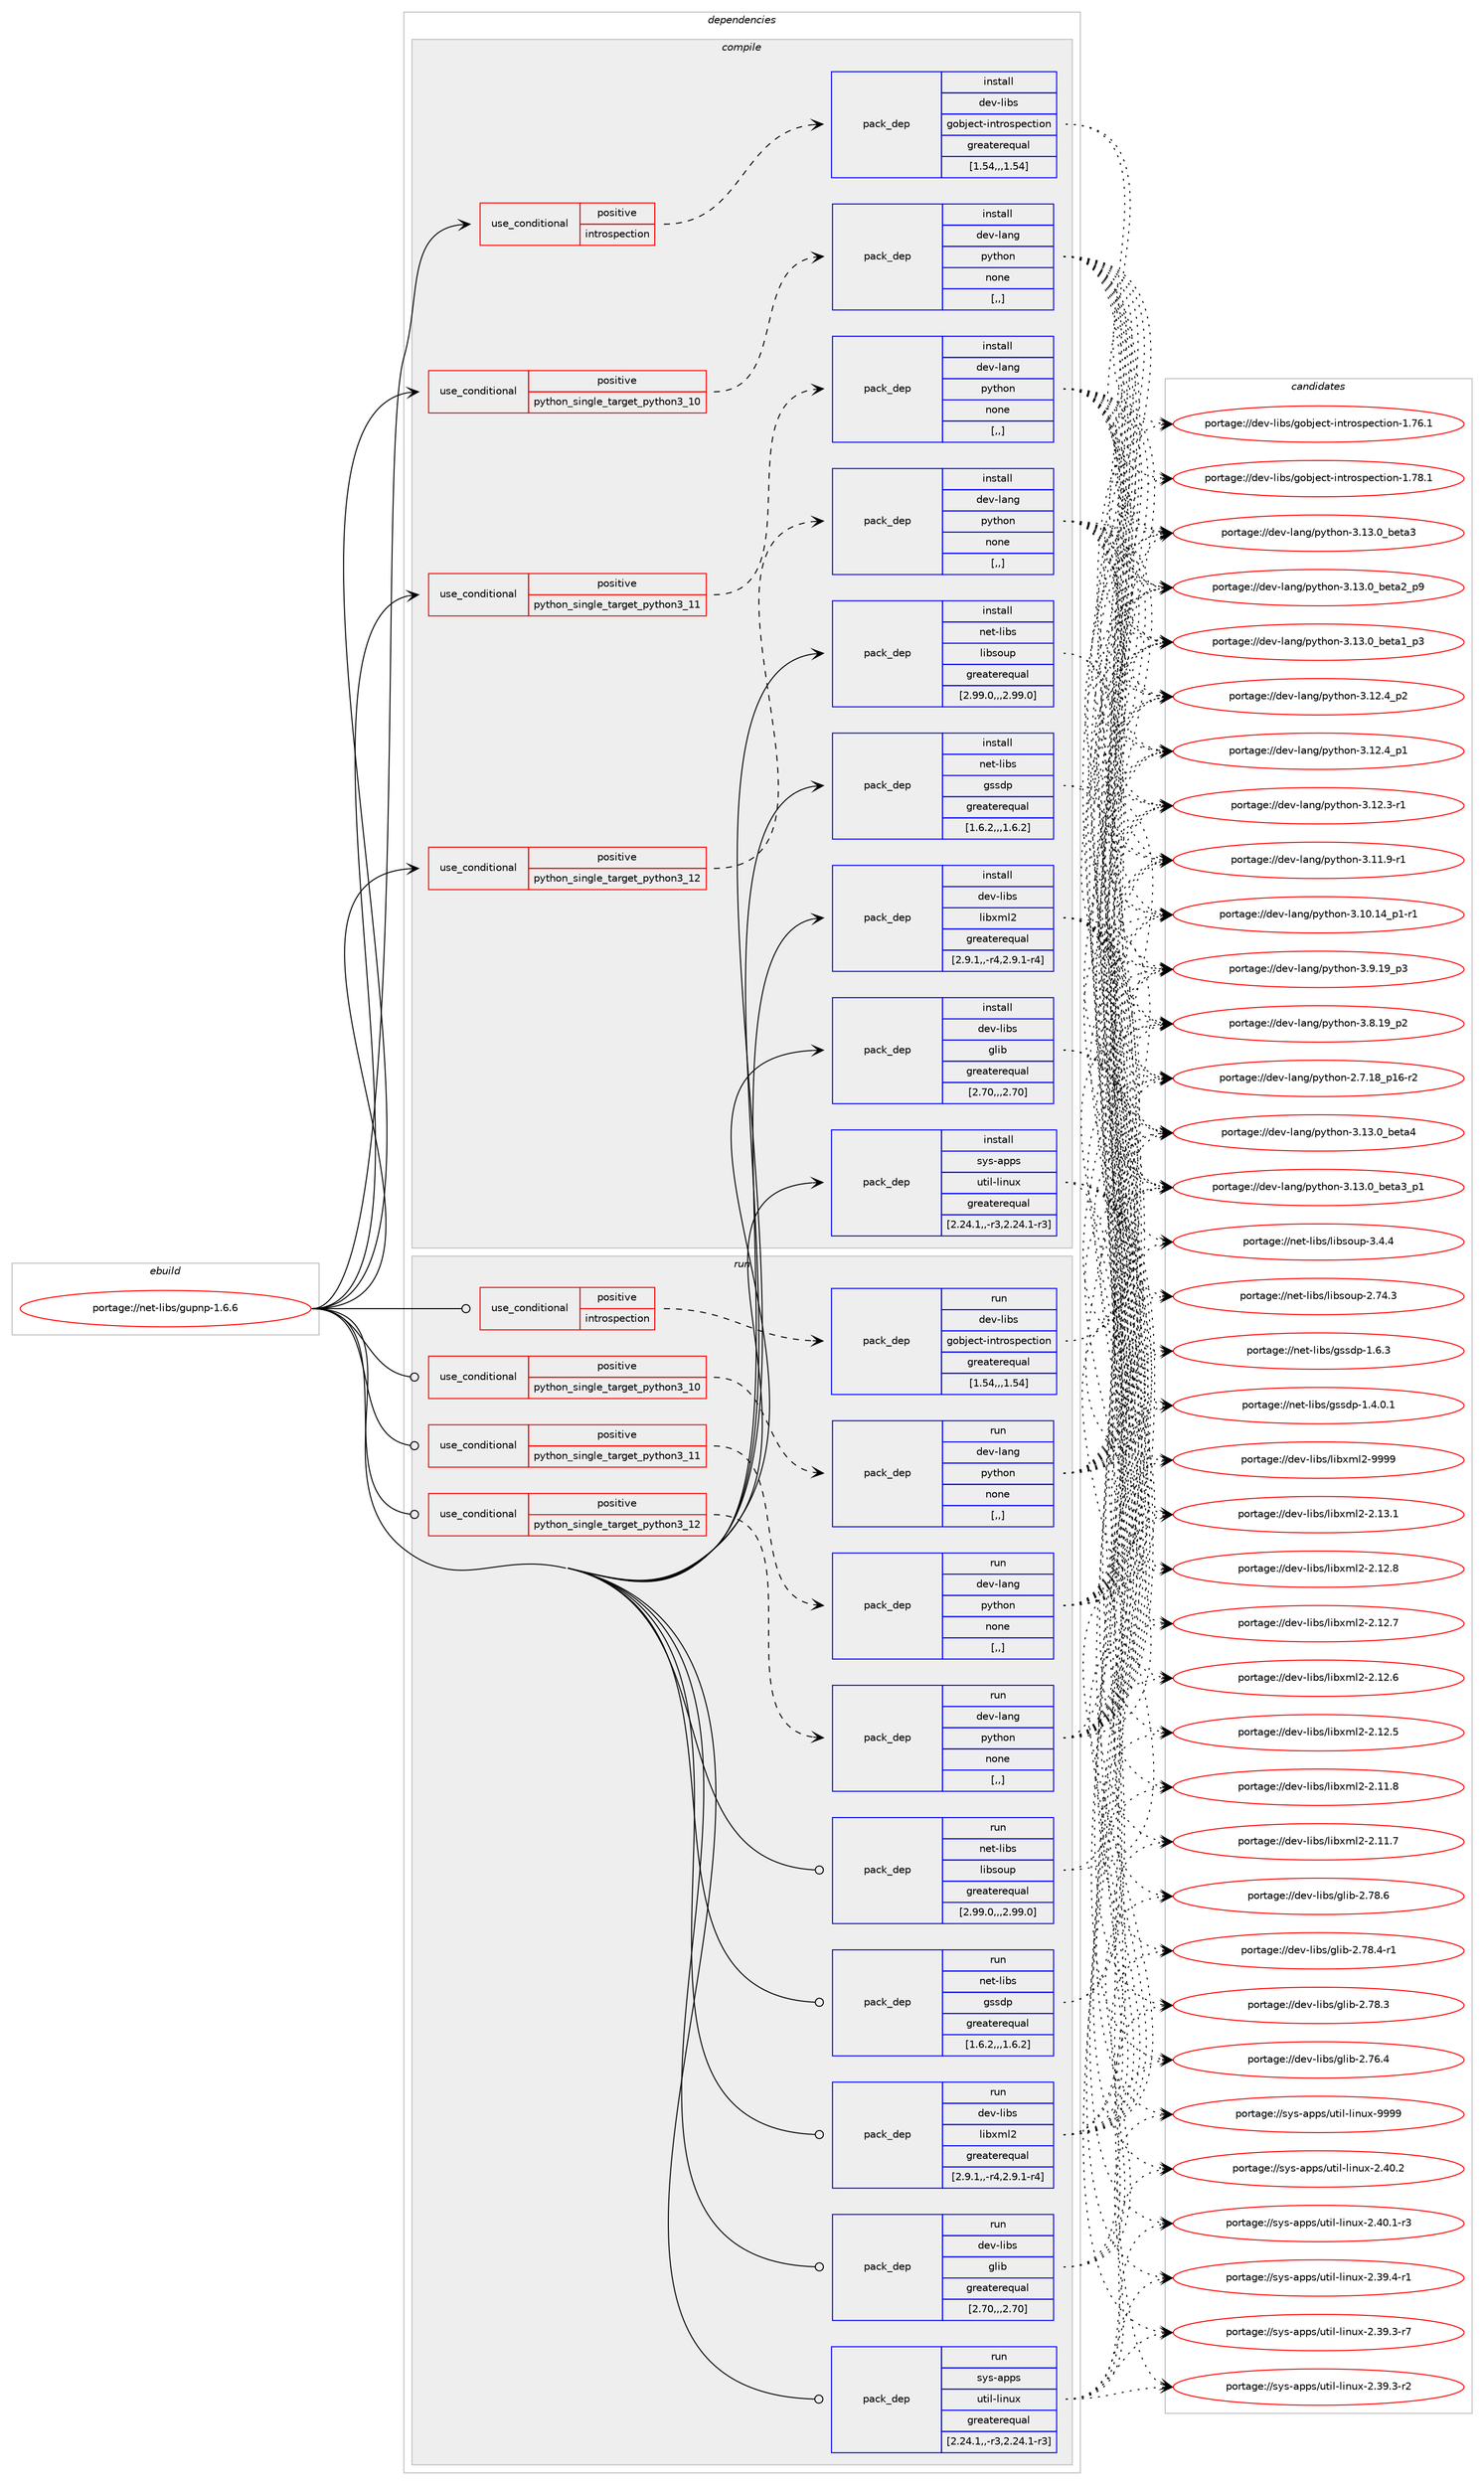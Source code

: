 digraph prolog {

# *************
# Graph options
# *************

newrank=true;
concentrate=true;
compound=true;
graph [rankdir=LR,fontname=Helvetica,fontsize=10,ranksep=1.5];#, ranksep=2.5, nodesep=0.2];
edge  [arrowhead=vee];
node  [fontname=Helvetica,fontsize=10];

# **********
# The ebuild
# **********

subgraph cluster_leftcol {
color=gray;
label=<<i>ebuild</i>>;
id [label="portage://net-libs/gupnp-1.6.6", color=red, width=4, href="../net-libs/gupnp-1.6.6.svg"];
}

# ****************
# The dependencies
# ****************

subgraph cluster_midcol {
color=gray;
label=<<i>dependencies</i>>;
subgraph cluster_compile {
fillcolor="#eeeeee";
style=filled;
label=<<i>compile</i>>;
subgraph cond93434 {
dependency358600 [label=<<TABLE BORDER="0" CELLBORDER="1" CELLSPACING="0" CELLPADDING="4"><TR><TD ROWSPAN="3" CELLPADDING="10">use_conditional</TD></TR><TR><TD>positive</TD></TR><TR><TD>introspection</TD></TR></TABLE>>, shape=none, color=red];
subgraph pack262522 {
dependency358601 [label=<<TABLE BORDER="0" CELLBORDER="1" CELLSPACING="0" CELLPADDING="4" WIDTH="220"><TR><TD ROWSPAN="6" CELLPADDING="30">pack_dep</TD></TR><TR><TD WIDTH="110">install</TD></TR><TR><TD>dev-libs</TD></TR><TR><TD>gobject-introspection</TD></TR><TR><TD>greaterequal</TD></TR><TR><TD>[1.54,,,1.54]</TD></TR></TABLE>>, shape=none, color=blue];
}
dependency358600:e -> dependency358601:w [weight=20,style="dashed",arrowhead="vee"];
}
id:e -> dependency358600:w [weight=20,style="solid",arrowhead="vee"];
subgraph cond93435 {
dependency358602 [label=<<TABLE BORDER="0" CELLBORDER="1" CELLSPACING="0" CELLPADDING="4"><TR><TD ROWSPAN="3" CELLPADDING="10">use_conditional</TD></TR><TR><TD>positive</TD></TR><TR><TD>python_single_target_python3_10</TD></TR></TABLE>>, shape=none, color=red];
subgraph pack262523 {
dependency358603 [label=<<TABLE BORDER="0" CELLBORDER="1" CELLSPACING="0" CELLPADDING="4" WIDTH="220"><TR><TD ROWSPAN="6" CELLPADDING="30">pack_dep</TD></TR><TR><TD WIDTH="110">install</TD></TR><TR><TD>dev-lang</TD></TR><TR><TD>python</TD></TR><TR><TD>none</TD></TR><TR><TD>[,,]</TD></TR></TABLE>>, shape=none, color=blue];
}
dependency358602:e -> dependency358603:w [weight=20,style="dashed",arrowhead="vee"];
}
id:e -> dependency358602:w [weight=20,style="solid",arrowhead="vee"];
subgraph cond93436 {
dependency358604 [label=<<TABLE BORDER="0" CELLBORDER="1" CELLSPACING="0" CELLPADDING="4"><TR><TD ROWSPAN="3" CELLPADDING="10">use_conditional</TD></TR><TR><TD>positive</TD></TR><TR><TD>python_single_target_python3_11</TD></TR></TABLE>>, shape=none, color=red];
subgraph pack262524 {
dependency358605 [label=<<TABLE BORDER="0" CELLBORDER="1" CELLSPACING="0" CELLPADDING="4" WIDTH="220"><TR><TD ROWSPAN="6" CELLPADDING="30">pack_dep</TD></TR><TR><TD WIDTH="110">install</TD></TR><TR><TD>dev-lang</TD></TR><TR><TD>python</TD></TR><TR><TD>none</TD></TR><TR><TD>[,,]</TD></TR></TABLE>>, shape=none, color=blue];
}
dependency358604:e -> dependency358605:w [weight=20,style="dashed",arrowhead="vee"];
}
id:e -> dependency358604:w [weight=20,style="solid",arrowhead="vee"];
subgraph cond93437 {
dependency358606 [label=<<TABLE BORDER="0" CELLBORDER="1" CELLSPACING="0" CELLPADDING="4"><TR><TD ROWSPAN="3" CELLPADDING="10">use_conditional</TD></TR><TR><TD>positive</TD></TR><TR><TD>python_single_target_python3_12</TD></TR></TABLE>>, shape=none, color=red];
subgraph pack262525 {
dependency358607 [label=<<TABLE BORDER="0" CELLBORDER="1" CELLSPACING="0" CELLPADDING="4" WIDTH="220"><TR><TD ROWSPAN="6" CELLPADDING="30">pack_dep</TD></TR><TR><TD WIDTH="110">install</TD></TR><TR><TD>dev-lang</TD></TR><TR><TD>python</TD></TR><TR><TD>none</TD></TR><TR><TD>[,,]</TD></TR></TABLE>>, shape=none, color=blue];
}
dependency358606:e -> dependency358607:w [weight=20,style="dashed",arrowhead="vee"];
}
id:e -> dependency358606:w [weight=20,style="solid",arrowhead="vee"];
subgraph pack262526 {
dependency358608 [label=<<TABLE BORDER="0" CELLBORDER="1" CELLSPACING="0" CELLPADDING="4" WIDTH="220"><TR><TD ROWSPAN="6" CELLPADDING="30">pack_dep</TD></TR><TR><TD WIDTH="110">install</TD></TR><TR><TD>dev-libs</TD></TR><TR><TD>glib</TD></TR><TR><TD>greaterequal</TD></TR><TR><TD>[2.70,,,2.70]</TD></TR></TABLE>>, shape=none, color=blue];
}
id:e -> dependency358608:w [weight=20,style="solid",arrowhead="vee"];
subgraph pack262527 {
dependency358609 [label=<<TABLE BORDER="0" CELLBORDER="1" CELLSPACING="0" CELLPADDING="4" WIDTH="220"><TR><TD ROWSPAN="6" CELLPADDING="30">pack_dep</TD></TR><TR><TD WIDTH="110">install</TD></TR><TR><TD>dev-libs</TD></TR><TR><TD>libxml2</TD></TR><TR><TD>greaterequal</TD></TR><TR><TD>[2.9.1,,-r4,2.9.1-r4]</TD></TR></TABLE>>, shape=none, color=blue];
}
id:e -> dependency358609:w [weight=20,style="solid",arrowhead="vee"];
subgraph pack262528 {
dependency358610 [label=<<TABLE BORDER="0" CELLBORDER="1" CELLSPACING="0" CELLPADDING="4" WIDTH="220"><TR><TD ROWSPAN="6" CELLPADDING="30">pack_dep</TD></TR><TR><TD WIDTH="110">install</TD></TR><TR><TD>net-libs</TD></TR><TR><TD>gssdp</TD></TR><TR><TD>greaterequal</TD></TR><TR><TD>[1.6.2,,,1.6.2]</TD></TR></TABLE>>, shape=none, color=blue];
}
id:e -> dependency358610:w [weight=20,style="solid",arrowhead="vee"];
subgraph pack262529 {
dependency358611 [label=<<TABLE BORDER="0" CELLBORDER="1" CELLSPACING="0" CELLPADDING="4" WIDTH="220"><TR><TD ROWSPAN="6" CELLPADDING="30">pack_dep</TD></TR><TR><TD WIDTH="110">install</TD></TR><TR><TD>net-libs</TD></TR><TR><TD>libsoup</TD></TR><TR><TD>greaterequal</TD></TR><TR><TD>[2.99.0,,,2.99.0]</TD></TR></TABLE>>, shape=none, color=blue];
}
id:e -> dependency358611:w [weight=20,style="solid",arrowhead="vee"];
subgraph pack262530 {
dependency358612 [label=<<TABLE BORDER="0" CELLBORDER="1" CELLSPACING="0" CELLPADDING="4" WIDTH="220"><TR><TD ROWSPAN="6" CELLPADDING="30">pack_dep</TD></TR><TR><TD WIDTH="110">install</TD></TR><TR><TD>sys-apps</TD></TR><TR><TD>util-linux</TD></TR><TR><TD>greaterequal</TD></TR><TR><TD>[2.24.1,,-r3,2.24.1-r3]</TD></TR></TABLE>>, shape=none, color=blue];
}
id:e -> dependency358612:w [weight=20,style="solid",arrowhead="vee"];
}
subgraph cluster_compileandrun {
fillcolor="#eeeeee";
style=filled;
label=<<i>compile and run</i>>;
}
subgraph cluster_run {
fillcolor="#eeeeee";
style=filled;
label=<<i>run</i>>;
subgraph cond93438 {
dependency358613 [label=<<TABLE BORDER="0" CELLBORDER="1" CELLSPACING="0" CELLPADDING="4"><TR><TD ROWSPAN="3" CELLPADDING="10">use_conditional</TD></TR><TR><TD>positive</TD></TR><TR><TD>introspection</TD></TR></TABLE>>, shape=none, color=red];
subgraph pack262531 {
dependency358614 [label=<<TABLE BORDER="0" CELLBORDER="1" CELLSPACING="0" CELLPADDING="4" WIDTH="220"><TR><TD ROWSPAN="6" CELLPADDING="30">pack_dep</TD></TR><TR><TD WIDTH="110">run</TD></TR><TR><TD>dev-libs</TD></TR><TR><TD>gobject-introspection</TD></TR><TR><TD>greaterequal</TD></TR><TR><TD>[1.54,,,1.54]</TD></TR></TABLE>>, shape=none, color=blue];
}
dependency358613:e -> dependency358614:w [weight=20,style="dashed",arrowhead="vee"];
}
id:e -> dependency358613:w [weight=20,style="solid",arrowhead="odot"];
subgraph cond93439 {
dependency358615 [label=<<TABLE BORDER="0" CELLBORDER="1" CELLSPACING="0" CELLPADDING="4"><TR><TD ROWSPAN="3" CELLPADDING="10">use_conditional</TD></TR><TR><TD>positive</TD></TR><TR><TD>python_single_target_python3_10</TD></TR></TABLE>>, shape=none, color=red];
subgraph pack262532 {
dependency358616 [label=<<TABLE BORDER="0" CELLBORDER="1" CELLSPACING="0" CELLPADDING="4" WIDTH="220"><TR><TD ROWSPAN="6" CELLPADDING="30">pack_dep</TD></TR><TR><TD WIDTH="110">run</TD></TR><TR><TD>dev-lang</TD></TR><TR><TD>python</TD></TR><TR><TD>none</TD></TR><TR><TD>[,,]</TD></TR></TABLE>>, shape=none, color=blue];
}
dependency358615:e -> dependency358616:w [weight=20,style="dashed",arrowhead="vee"];
}
id:e -> dependency358615:w [weight=20,style="solid",arrowhead="odot"];
subgraph cond93440 {
dependency358617 [label=<<TABLE BORDER="0" CELLBORDER="1" CELLSPACING="0" CELLPADDING="4"><TR><TD ROWSPAN="3" CELLPADDING="10">use_conditional</TD></TR><TR><TD>positive</TD></TR><TR><TD>python_single_target_python3_11</TD></TR></TABLE>>, shape=none, color=red];
subgraph pack262533 {
dependency358618 [label=<<TABLE BORDER="0" CELLBORDER="1" CELLSPACING="0" CELLPADDING="4" WIDTH="220"><TR><TD ROWSPAN="6" CELLPADDING="30">pack_dep</TD></TR><TR><TD WIDTH="110">run</TD></TR><TR><TD>dev-lang</TD></TR><TR><TD>python</TD></TR><TR><TD>none</TD></TR><TR><TD>[,,]</TD></TR></TABLE>>, shape=none, color=blue];
}
dependency358617:e -> dependency358618:w [weight=20,style="dashed",arrowhead="vee"];
}
id:e -> dependency358617:w [weight=20,style="solid",arrowhead="odot"];
subgraph cond93441 {
dependency358619 [label=<<TABLE BORDER="0" CELLBORDER="1" CELLSPACING="0" CELLPADDING="4"><TR><TD ROWSPAN="3" CELLPADDING="10">use_conditional</TD></TR><TR><TD>positive</TD></TR><TR><TD>python_single_target_python3_12</TD></TR></TABLE>>, shape=none, color=red];
subgraph pack262534 {
dependency358620 [label=<<TABLE BORDER="0" CELLBORDER="1" CELLSPACING="0" CELLPADDING="4" WIDTH="220"><TR><TD ROWSPAN="6" CELLPADDING="30">pack_dep</TD></TR><TR><TD WIDTH="110">run</TD></TR><TR><TD>dev-lang</TD></TR><TR><TD>python</TD></TR><TR><TD>none</TD></TR><TR><TD>[,,]</TD></TR></TABLE>>, shape=none, color=blue];
}
dependency358619:e -> dependency358620:w [weight=20,style="dashed",arrowhead="vee"];
}
id:e -> dependency358619:w [weight=20,style="solid",arrowhead="odot"];
subgraph pack262535 {
dependency358621 [label=<<TABLE BORDER="0" CELLBORDER="1" CELLSPACING="0" CELLPADDING="4" WIDTH="220"><TR><TD ROWSPAN="6" CELLPADDING="30">pack_dep</TD></TR><TR><TD WIDTH="110">run</TD></TR><TR><TD>dev-libs</TD></TR><TR><TD>glib</TD></TR><TR><TD>greaterequal</TD></TR><TR><TD>[2.70,,,2.70]</TD></TR></TABLE>>, shape=none, color=blue];
}
id:e -> dependency358621:w [weight=20,style="solid",arrowhead="odot"];
subgraph pack262536 {
dependency358622 [label=<<TABLE BORDER="0" CELLBORDER="1" CELLSPACING="0" CELLPADDING="4" WIDTH="220"><TR><TD ROWSPAN="6" CELLPADDING="30">pack_dep</TD></TR><TR><TD WIDTH="110">run</TD></TR><TR><TD>dev-libs</TD></TR><TR><TD>libxml2</TD></TR><TR><TD>greaterequal</TD></TR><TR><TD>[2.9.1,,-r4,2.9.1-r4]</TD></TR></TABLE>>, shape=none, color=blue];
}
id:e -> dependency358622:w [weight=20,style="solid",arrowhead="odot"];
subgraph pack262537 {
dependency358623 [label=<<TABLE BORDER="0" CELLBORDER="1" CELLSPACING="0" CELLPADDING="4" WIDTH="220"><TR><TD ROWSPAN="6" CELLPADDING="30">pack_dep</TD></TR><TR><TD WIDTH="110">run</TD></TR><TR><TD>net-libs</TD></TR><TR><TD>gssdp</TD></TR><TR><TD>greaterequal</TD></TR><TR><TD>[1.6.2,,,1.6.2]</TD></TR></TABLE>>, shape=none, color=blue];
}
id:e -> dependency358623:w [weight=20,style="solid",arrowhead="odot"];
subgraph pack262538 {
dependency358624 [label=<<TABLE BORDER="0" CELLBORDER="1" CELLSPACING="0" CELLPADDING="4" WIDTH="220"><TR><TD ROWSPAN="6" CELLPADDING="30">pack_dep</TD></TR><TR><TD WIDTH="110">run</TD></TR><TR><TD>net-libs</TD></TR><TR><TD>libsoup</TD></TR><TR><TD>greaterequal</TD></TR><TR><TD>[2.99.0,,,2.99.0]</TD></TR></TABLE>>, shape=none, color=blue];
}
id:e -> dependency358624:w [weight=20,style="solid",arrowhead="odot"];
subgraph pack262539 {
dependency358625 [label=<<TABLE BORDER="0" CELLBORDER="1" CELLSPACING="0" CELLPADDING="4" WIDTH="220"><TR><TD ROWSPAN="6" CELLPADDING="30">pack_dep</TD></TR><TR><TD WIDTH="110">run</TD></TR><TR><TD>sys-apps</TD></TR><TR><TD>util-linux</TD></TR><TR><TD>greaterequal</TD></TR><TR><TD>[2.24.1,,-r3,2.24.1-r3]</TD></TR></TABLE>>, shape=none, color=blue];
}
id:e -> dependency358625:w [weight=20,style="solid",arrowhead="odot"];
}
}

# **************
# The candidates
# **************

subgraph cluster_choices {
rank=same;
color=gray;
label=<<i>candidates</i>>;

subgraph choice262522 {
color=black;
nodesep=1;
choice1001011184510810598115471031119810610199116451051101161141111151121019911610511111045494655564649 [label="portage://dev-libs/gobject-introspection-1.78.1", color=red, width=4,href="../dev-libs/gobject-introspection-1.78.1.svg"];
choice1001011184510810598115471031119810610199116451051101161141111151121019911610511111045494655544649 [label="portage://dev-libs/gobject-introspection-1.76.1", color=red, width=4,href="../dev-libs/gobject-introspection-1.76.1.svg"];
dependency358601:e -> choice1001011184510810598115471031119810610199116451051101161141111151121019911610511111045494655564649:w [style=dotted,weight="100"];
dependency358601:e -> choice1001011184510810598115471031119810610199116451051101161141111151121019911610511111045494655544649:w [style=dotted,weight="100"];
}
subgraph choice262523 {
color=black;
nodesep=1;
choice1001011184510897110103471121211161041111104551464951464895981011169752 [label="portage://dev-lang/python-3.13.0_beta4", color=red, width=4,href="../dev-lang/python-3.13.0_beta4.svg"];
choice10010111845108971101034711212111610411111045514649514648959810111697519511249 [label="portage://dev-lang/python-3.13.0_beta3_p1", color=red, width=4,href="../dev-lang/python-3.13.0_beta3_p1.svg"];
choice1001011184510897110103471121211161041111104551464951464895981011169751 [label="portage://dev-lang/python-3.13.0_beta3", color=red, width=4,href="../dev-lang/python-3.13.0_beta3.svg"];
choice10010111845108971101034711212111610411111045514649514648959810111697509511257 [label="portage://dev-lang/python-3.13.0_beta2_p9", color=red, width=4,href="../dev-lang/python-3.13.0_beta2_p9.svg"];
choice10010111845108971101034711212111610411111045514649514648959810111697499511251 [label="portage://dev-lang/python-3.13.0_beta1_p3", color=red, width=4,href="../dev-lang/python-3.13.0_beta1_p3.svg"];
choice100101118451089711010347112121116104111110455146495046529511250 [label="portage://dev-lang/python-3.12.4_p2", color=red, width=4,href="../dev-lang/python-3.12.4_p2.svg"];
choice100101118451089711010347112121116104111110455146495046529511249 [label="portage://dev-lang/python-3.12.4_p1", color=red, width=4,href="../dev-lang/python-3.12.4_p1.svg"];
choice100101118451089711010347112121116104111110455146495046514511449 [label="portage://dev-lang/python-3.12.3-r1", color=red, width=4,href="../dev-lang/python-3.12.3-r1.svg"];
choice100101118451089711010347112121116104111110455146494946574511449 [label="portage://dev-lang/python-3.11.9-r1", color=red, width=4,href="../dev-lang/python-3.11.9-r1.svg"];
choice100101118451089711010347112121116104111110455146494846495295112494511449 [label="portage://dev-lang/python-3.10.14_p1-r1", color=red, width=4,href="../dev-lang/python-3.10.14_p1-r1.svg"];
choice100101118451089711010347112121116104111110455146574649579511251 [label="portage://dev-lang/python-3.9.19_p3", color=red, width=4,href="../dev-lang/python-3.9.19_p3.svg"];
choice100101118451089711010347112121116104111110455146564649579511250 [label="portage://dev-lang/python-3.8.19_p2", color=red, width=4,href="../dev-lang/python-3.8.19_p2.svg"];
choice100101118451089711010347112121116104111110455046554649569511249544511450 [label="portage://dev-lang/python-2.7.18_p16-r2", color=red, width=4,href="../dev-lang/python-2.7.18_p16-r2.svg"];
dependency358603:e -> choice1001011184510897110103471121211161041111104551464951464895981011169752:w [style=dotted,weight="100"];
dependency358603:e -> choice10010111845108971101034711212111610411111045514649514648959810111697519511249:w [style=dotted,weight="100"];
dependency358603:e -> choice1001011184510897110103471121211161041111104551464951464895981011169751:w [style=dotted,weight="100"];
dependency358603:e -> choice10010111845108971101034711212111610411111045514649514648959810111697509511257:w [style=dotted,weight="100"];
dependency358603:e -> choice10010111845108971101034711212111610411111045514649514648959810111697499511251:w [style=dotted,weight="100"];
dependency358603:e -> choice100101118451089711010347112121116104111110455146495046529511250:w [style=dotted,weight="100"];
dependency358603:e -> choice100101118451089711010347112121116104111110455146495046529511249:w [style=dotted,weight="100"];
dependency358603:e -> choice100101118451089711010347112121116104111110455146495046514511449:w [style=dotted,weight="100"];
dependency358603:e -> choice100101118451089711010347112121116104111110455146494946574511449:w [style=dotted,weight="100"];
dependency358603:e -> choice100101118451089711010347112121116104111110455146494846495295112494511449:w [style=dotted,weight="100"];
dependency358603:e -> choice100101118451089711010347112121116104111110455146574649579511251:w [style=dotted,weight="100"];
dependency358603:e -> choice100101118451089711010347112121116104111110455146564649579511250:w [style=dotted,weight="100"];
dependency358603:e -> choice100101118451089711010347112121116104111110455046554649569511249544511450:w [style=dotted,weight="100"];
}
subgraph choice262524 {
color=black;
nodesep=1;
choice1001011184510897110103471121211161041111104551464951464895981011169752 [label="portage://dev-lang/python-3.13.0_beta4", color=red, width=4,href="../dev-lang/python-3.13.0_beta4.svg"];
choice10010111845108971101034711212111610411111045514649514648959810111697519511249 [label="portage://dev-lang/python-3.13.0_beta3_p1", color=red, width=4,href="../dev-lang/python-3.13.0_beta3_p1.svg"];
choice1001011184510897110103471121211161041111104551464951464895981011169751 [label="portage://dev-lang/python-3.13.0_beta3", color=red, width=4,href="../dev-lang/python-3.13.0_beta3.svg"];
choice10010111845108971101034711212111610411111045514649514648959810111697509511257 [label="portage://dev-lang/python-3.13.0_beta2_p9", color=red, width=4,href="../dev-lang/python-3.13.0_beta2_p9.svg"];
choice10010111845108971101034711212111610411111045514649514648959810111697499511251 [label="portage://dev-lang/python-3.13.0_beta1_p3", color=red, width=4,href="../dev-lang/python-3.13.0_beta1_p3.svg"];
choice100101118451089711010347112121116104111110455146495046529511250 [label="portage://dev-lang/python-3.12.4_p2", color=red, width=4,href="../dev-lang/python-3.12.4_p2.svg"];
choice100101118451089711010347112121116104111110455146495046529511249 [label="portage://dev-lang/python-3.12.4_p1", color=red, width=4,href="../dev-lang/python-3.12.4_p1.svg"];
choice100101118451089711010347112121116104111110455146495046514511449 [label="portage://dev-lang/python-3.12.3-r1", color=red, width=4,href="../dev-lang/python-3.12.3-r1.svg"];
choice100101118451089711010347112121116104111110455146494946574511449 [label="portage://dev-lang/python-3.11.9-r1", color=red, width=4,href="../dev-lang/python-3.11.9-r1.svg"];
choice100101118451089711010347112121116104111110455146494846495295112494511449 [label="portage://dev-lang/python-3.10.14_p1-r1", color=red, width=4,href="../dev-lang/python-3.10.14_p1-r1.svg"];
choice100101118451089711010347112121116104111110455146574649579511251 [label="portage://dev-lang/python-3.9.19_p3", color=red, width=4,href="../dev-lang/python-3.9.19_p3.svg"];
choice100101118451089711010347112121116104111110455146564649579511250 [label="portage://dev-lang/python-3.8.19_p2", color=red, width=4,href="../dev-lang/python-3.8.19_p2.svg"];
choice100101118451089711010347112121116104111110455046554649569511249544511450 [label="portage://dev-lang/python-2.7.18_p16-r2", color=red, width=4,href="../dev-lang/python-2.7.18_p16-r2.svg"];
dependency358605:e -> choice1001011184510897110103471121211161041111104551464951464895981011169752:w [style=dotted,weight="100"];
dependency358605:e -> choice10010111845108971101034711212111610411111045514649514648959810111697519511249:w [style=dotted,weight="100"];
dependency358605:e -> choice1001011184510897110103471121211161041111104551464951464895981011169751:w [style=dotted,weight="100"];
dependency358605:e -> choice10010111845108971101034711212111610411111045514649514648959810111697509511257:w [style=dotted,weight="100"];
dependency358605:e -> choice10010111845108971101034711212111610411111045514649514648959810111697499511251:w [style=dotted,weight="100"];
dependency358605:e -> choice100101118451089711010347112121116104111110455146495046529511250:w [style=dotted,weight="100"];
dependency358605:e -> choice100101118451089711010347112121116104111110455146495046529511249:w [style=dotted,weight="100"];
dependency358605:e -> choice100101118451089711010347112121116104111110455146495046514511449:w [style=dotted,weight="100"];
dependency358605:e -> choice100101118451089711010347112121116104111110455146494946574511449:w [style=dotted,weight="100"];
dependency358605:e -> choice100101118451089711010347112121116104111110455146494846495295112494511449:w [style=dotted,weight="100"];
dependency358605:e -> choice100101118451089711010347112121116104111110455146574649579511251:w [style=dotted,weight="100"];
dependency358605:e -> choice100101118451089711010347112121116104111110455146564649579511250:w [style=dotted,weight="100"];
dependency358605:e -> choice100101118451089711010347112121116104111110455046554649569511249544511450:w [style=dotted,weight="100"];
}
subgraph choice262525 {
color=black;
nodesep=1;
choice1001011184510897110103471121211161041111104551464951464895981011169752 [label="portage://dev-lang/python-3.13.0_beta4", color=red, width=4,href="../dev-lang/python-3.13.0_beta4.svg"];
choice10010111845108971101034711212111610411111045514649514648959810111697519511249 [label="portage://dev-lang/python-3.13.0_beta3_p1", color=red, width=4,href="../dev-lang/python-3.13.0_beta3_p1.svg"];
choice1001011184510897110103471121211161041111104551464951464895981011169751 [label="portage://dev-lang/python-3.13.0_beta3", color=red, width=4,href="../dev-lang/python-3.13.0_beta3.svg"];
choice10010111845108971101034711212111610411111045514649514648959810111697509511257 [label="portage://dev-lang/python-3.13.0_beta2_p9", color=red, width=4,href="../dev-lang/python-3.13.0_beta2_p9.svg"];
choice10010111845108971101034711212111610411111045514649514648959810111697499511251 [label="portage://dev-lang/python-3.13.0_beta1_p3", color=red, width=4,href="../dev-lang/python-3.13.0_beta1_p3.svg"];
choice100101118451089711010347112121116104111110455146495046529511250 [label="portage://dev-lang/python-3.12.4_p2", color=red, width=4,href="../dev-lang/python-3.12.4_p2.svg"];
choice100101118451089711010347112121116104111110455146495046529511249 [label="portage://dev-lang/python-3.12.4_p1", color=red, width=4,href="../dev-lang/python-3.12.4_p1.svg"];
choice100101118451089711010347112121116104111110455146495046514511449 [label="portage://dev-lang/python-3.12.3-r1", color=red, width=4,href="../dev-lang/python-3.12.3-r1.svg"];
choice100101118451089711010347112121116104111110455146494946574511449 [label="portage://dev-lang/python-3.11.9-r1", color=red, width=4,href="../dev-lang/python-3.11.9-r1.svg"];
choice100101118451089711010347112121116104111110455146494846495295112494511449 [label="portage://dev-lang/python-3.10.14_p1-r1", color=red, width=4,href="../dev-lang/python-3.10.14_p1-r1.svg"];
choice100101118451089711010347112121116104111110455146574649579511251 [label="portage://dev-lang/python-3.9.19_p3", color=red, width=4,href="../dev-lang/python-3.9.19_p3.svg"];
choice100101118451089711010347112121116104111110455146564649579511250 [label="portage://dev-lang/python-3.8.19_p2", color=red, width=4,href="../dev-lang/python-3.8.19_p2.svg"];
choice100101118451089711010347112121116104111110455046554649569511249544511450 [label="portage://dev-lang/python-2.7.18_p16-r2", color=red, width=4,href="../dev-lang/python-2.7.18_p16-r2.svg"];
dependency358607:e -> choice1001011184510897110103471121211161041111104551464951464895981011169752:w [style=dotted,weight="100"];
dependency358607:e -> choice10010111845108971101034711212111610411111045514649514648959810111697519511249:w [style=dotted,weight="100"];
dependency358607:e -> choice1001011184510897110103471121211161041111104551464951464895981011169751:w [style=dotted,weight="100"];
dependency358607:e -> choice10010111845108971101034711212111610411111045514649514648959810111697509511257:w [style=dotted,weight="100"];
dependency358607:e -> choice10010111845108971101034711212111610411111045514649514648959810111697499511251:w [style=dotted,weight="100"];
dependency358607:e -> choice100101118451089711010347112121116104111110455146495046529511250:w [style=dotted,weight="100"];
dependency358607:e -> choice100101118451089711010347112121116104111110455146495046529511249:w [style=dotted,weight="100"];
dependency358607:e -> choice100101118451089711010347112121116104111110455146495046514511449:w [style=dotted,weight="100"];
dependency358607:e -> choice100101118451089711010347112121116104111110455146494946574511449:w [style=dotted,weight="100"];
dependency358607:e -> choice100101118451089711010347112121116104111110455146494846495295112494511449:w [style=dotted,weight="100"];
dependency358607:e -> choice100101118451089711010347112121116104111110455146574649579511251:w [style=dotted,weight="100"];
dependency358607:e -> choice100101118451089711010347112121116104111110455146564649579511250:w [style=dotted,weight="100"];
dependency358607:e -> choice100101118451089711010347112121116104111110455046554649569511249544511450:w [style=dotted,weight="100"];
}
subgraph choice262526 {
color=black;
nodesep=1;
choice1001011184510810598115471031081059845504655564654 [label="portage://dev-libs/glib-2.78.6", color=red, width=4,href="../dev-libs/glib-2.78.6.svg"];
choice10010111845108105981154710310810598455046555646524511449 [label="portage://dev-libs/glib-2.78.4-r1", color=red, width=4,href="../dev-libs/glib-2.78.4-r1.svg"];
choice1001011184510810598115471031081059845504655564651 [label="portage://dev-libs/glib-2.78.3", color=red, width=4,href="../dev-libs/glib-2.78.3.svg"];
choice1001011184510810598115471031081059845504655544652 [label="portage://dev-libs/glib-2.76.4", color=red, width=4,href="../dev-libs/glib-2.76.4.svg"];
dependency358608:e -> choice1001011184510810598115471031081059845504655564654:w [style=dotted,weight="100"];
dependency358608:e -> choice10010111845108105981154710310810598455046555646524511449:w [style=dotted,weight="100"];
dependency358608:e -> choice1001011184510810598115471031081059845504655564651:w [style=dotted,weight="100"];
dependency358608:e -> choice1001011184510810598115471031081059845504655544652:w [style=dotted,weight="100"];
}
subgraph choice262527 {
color=black;
nodesep=1;
choice10010111845108105981154710810598120109108504557575757 [label="portage://dev-libs/libxml2-9999", color=red, width=4,href="../dev-libs/libxml2-9999.svg"];
choice100101118451081059811547108105981201091085045504649514649 [label="portage://dev-libs/libxml2-2.13.1", color=red, width=4,href="../dev-libs/libxml2-2.13.1.svg"];
choice100101118451081059811547108105981201091085045504649504656 [label="portage://dev-libs/libxml2-2.12.8", color=red, width=4,href="../dev-libs/libxml2-2.12.8.svg"];
choice100101118451081059811547108105981201091085045504649504655 [label="portage://dev-libs/libxml2-2.12.7", color=red, width=4,href="../dev-libs/libxml2-2.12.7.svg"];
choice100101118451081059811547108105981201091085045504649504654 [label="portage://dev-libs/libxml2-2.12.6", color=red, width=4,href="../dev-libs/libxml2-2.12.6.svg"];
choice100101118451081059811547108105981201091085045504649504653 [label="portage://dev-libs/libxml2-2.12.5", color=red, width=4,href="../dev-libs/libxml2-2.12.5.svg"];
choice100101118451081059811547108105981201091085045504649494656 [label="portage://dev-libs/libxml2-2.11.8", color=red, width=4,href="../dev-libs/libxml2-2.11.8.svg"];
choice100101118451081059811547108105981201091085045504649494655 [label="portage://dev-libs/libxml2-2.11.7", color=red, width=4,href="../dev-libs/libxml2-2.11.7.svg"];
dependency358609:e -> choice10010111845108105981154710810598120109108504557575757:w [style=dotted,weight="100"];
dependency358609:e -> choice100101118451081059811547108105981201091085045504649514649:w [style=dotted,weight="100"];
dependency358609:e -> choice100101118451081059811547108105981201091085045504649504656:w [style=dotted,weight="100"];
dependency358609:e -> choice100101118451081059811547108105981201091085045504649504655:w [style=dotted,weight="100"];
dependency358609:e -> choice100101118451081059811547108105981201091085045504649504654:w [style=dotted,weight="100"];
dependency358609:e -> choice100101118451081059811547108105981201091085045504649504653:w [style=dotted,weight="100"];
dependency358609:e -> choice100101118451081059811547108105981201091085045504649494656:w [style=dotted,weight="100"];
dependency358609:e -> choice100101118451081059811547108105981201091085045504649494655:w [style=dotted,weight="100"];
}
subgraph choice262528 {
color=black;
nodesep=1;
choice110101116451081059811547103115115100112454946544651 [label="portage://net-libs/gssdp-1.6.3", color=red, width=4,href="../net-libs/gssdp-1.6.3.svg"];
choice1101011164510810598115471031151151001124549465246484649 [label="portage://net-libs/gssdp-1.4.0.1", color=red, width=4,href="../net-libs/gssdp-1.4.0.1.svg"];
dependency358610:e -> choice110101116451081059811547103115115100112454946544651:w [style=dotted,weight="100"];
dependency358610:e -> choice1101011164510810598115471031151151001124549465246484649:w [style=dotted,weight="100"];
}
subgraph choice262529 {
color=black;
nodesep=1;
choice11010111645108105981154710810598115111117112455146524652 [label="portage://net-libs/libsoup-3.4.4", color=red, width=4,href="../net-libs/libsoup-3.4.4.svg"];
choice1101011164510810598115471081059811511111711245504655524651 [label="portage://net-libs/libsoup-2.74.3", color=red, width=4,href="../net-libs/libsoup-2.74.3.svg"];
dependency358611:e -> choice11010111645108105981154710810598115111117112455146524652:w [style=dotted,weight="100"];
dependency358611:e -> choice1101011164510810598115471081059811511111711245504655524651:w [style=dotted,weight="100"];
}
subgraph choice262530 {
color=black;
nodesep=1;
choice115121115459711211211547117116105108451081051101171204557575757 [label="portage://sys-apps/util-linux-9999", color=red, width=4,href="../sys-apps/util-linux-9999.svg"];
choice1151211154597112112115471171161051084510810511011712045504652484650 [label="portage://sys-apps/util-linux-2.40.2", color=red, width=4,href="../sys-apps/util-linux-2.40.2.svg"];
choice11512111545971121121154711711610510845108105110117120455046524846494511451 [label="portage://sys-apps/util-linux-2.40.1-r3", color=red, width=4,href="../sys-apps/util-linux-2.40.1-r3.svg"];
choice11512111545971121121154711711610510845108105110117120455046515746524511449 [label="portage://sys-apps/util-linux-2.39.4-r1", color=red, width=4,href="../sys-apps/util-linux-2.39.4-r1.svg"];
choice11512111545971121121154711711610510845108105110117120455046515746514511455 [label="portage://sys-apps/util-linux-2.39.3-r7", color=red, width=4,href="../sys-apps/util-linux-2.39.3-r7.svg"];
choice11512111545971121121154711711610510845108105110117120455046515746514511450 [label="portage://sys-apps/util-linux-2.39.3-r2", color=red, width=4,href="../sys-apps/util-linux-2.39.3-r2.svg"];
dependency358612:e -> choice115121115459711211211547117116105108451081051101171204557575757:w [style=dotted,weight="100"];
dependency358612:e -> choice1151211154597112112115471171161051084510810511011712045504652484650:w [style=dotted,weight="100"];
dependency358612:e -> choice11512111545971121121154711711610510845108105110117120455046524846494511451:w [style=dotted,weight="100"];
dependency358612:e -> choice11512111545971121121154711711610510845108105110117120455046515746524511449:w [style=dotted,weight="100"];
dependency358612:e -> choice11512111545971121121154711711610510845108105110117120455046515746514511455:w [style=dotted,weight="100"];
dependency358612:e -> choice11512111545971121121154711711610510845108105110117120455046515746514511450:w [style=dotted,weight="100"];
}
subgraph choice262531 {
color=black;
nodesep=1;
choice1001011184510810598115471031119810610199116451051101161141111151121019911610511111045494655564649 [label="portage://dev-libs/gobject-introspection-1.78.1", color=red, width=4,href="../dev-libs/gobject-introspection-1.78.1.svg"];
choice1001011184510810598115471031119810610199116451051101161141111151121019911610511111045494655544649 [label="portage://dev-libs/gobject-introspection-1.76.1", color=red, width=4,href="../dev-libs/gobject-introspection-1.76.1.svg"];
dependency358614:e -> choice1001011184510810598115471031119810610199116451051101161141111151121019911610511111045494655564649:w [style=dotted,weight="100"];
dependency358614:e -> choice1001011184510810598115471031119810610199116451051101161141111151121019911610511111045494655544649:w [style=dotted,weight="100"];
}
subgraph choice262532 {
color=black;
nodesep=1;
choice1001011184510897110103471121211161041111104551464951464895981011169752 [label="portage://dev-lang/python-3.13.0_beta4", color=red, width=4,href="../dev-lang/python-3.13.0_beta4.svg"];
choice10010111845108971101034711212111610411111045514649514648959810111697519511249 [label="portage://dev-lang/python-3.13.0_beta3_p1", color=red, width=4,href="../dev-lang/python-3.13.0_beta3_p1.svg"];
choice1001011184510897110103471121211161041111104551464951464895981011169751 [label="portage://dev-lang/python-3.13.0_beta3", color=red, width=4,href="../dev-lang/python-3.13.0_beta3.svg"];
choice10010111845108971101034711212111610411111045514649514648959810111697509511257 [label="portage://dev-lang/python-3.13.0_beta2_p9", color=red, width=4,href="../dev-lang/python-3.13.0_beta2_p9.svg"];
choice10010111845108971101034711212111610411111045514649514648959810111697499511251 [label="portage://dev-lang/python-3.13.0_beta1_p3", color=red, width=4,href="../dev-lang/python-3.13.0_beta1_p3.svg"];
choice100101118451089711010347112121116104111110455146495046529511250 [label="portage://dev-lang/python-3.12.4_p2", color=red, width=4,href="../dev-lang/python-3.12.4_p2.svg"];
choice100101118451089711010347112121116104111110455146495046529511249 [label="portage://dev-lang/python-3.12.4_p1", color=red, width=4,href="../dev-lang/python-3.12.4_p1.svg"];
choice100101118451089711010347112121116104111110455146495046514511449 [label="portage://dev-lang/python-3.12.3-r1", color=red, width=4,href="../dev-lang/python-3.12.3-r1.svg"];
choice100101118451089711010347112121116104111110455146494946574511449 [label="portage://dev-lang/python-3.11.9-r1", color=red, width=4,href="../dev-lang/python-3.11.9-r1.svg"];
choice100101118451089711010347112121116104111110455146494846495295112494511449 [label="portage://dev-lang/python-3.10.14_p1-r1", color=red, width=4,href="../dev-lang/python-3.10.14_p1-r1.svg"];
choice100101118451089711010347112121116104111110455146574649579511251 [label="portage://dev-lang/python-3.9.19_p3", color=red, width=4,href="../dev-lang/python-3.9.19_p3.svg"];
choice100101118451089711010347112121116104111110455146564649579511250 [label="portage://dev-lang/python-3.8.19_p2", color=red, width=4,href="../dev-lang/python-3.8.19_p2.svg"];
choice100101118451089711010347112121116104111110455046554649569511249544511450 [label="portage://dev-lang/python-2.7.18_p16-r2", color=red, width=4,href="../dev-lang/python-2.7.18_p16-r2.svg"];
dependency358616:e -> choice1001011184510897110103471121211161041111104551464951464895981011169752:w [style=dotted,weight="100"];
dependency358616:e -> choice10010111845108971101034711212111610411111045514649514648959810111697519511249:w [style=dotted,weight="100"];
dependency358616:e -> choice1001011184510897110103471121211161041111104551464951464895981011169751:w [style=dotted,weight="100"];
dependency358616:e -> choice10010111845108971101034711212111610411111045514649514648959810111697509511257:w [style=dotted,weight="100"];
dependency358616:e -> choice10010111845108971101034711212111610411111045514649514648959810111697499511251:w [style=dotted,weight="100"];
dependency358616:e -> choice100101118451089711010347112121116104111110455146495046529511250:w [style=dotted,weight="100"];
dependency358616:e -> choice100101118451089711010347112121116104111110455146495046529511249:w [style=dotted,weight="100"];
dependency358616:e -> choice100101118451089711010347112121116104111110455146495046514511449:w [style=dotted,weight="100"];
dependency358616:e -> choice100101118451089711010347112121116104111110455146494946574511449:w [style=dotted,weight="100"];
dependency358616:e -> choice100101118451089711010347112121116104111110455146494846495295112494511449:w [style=dotted,weight="100"];
dependency358616:e -> choice100101118451089711010347112121116104111110455146574649579511251:w [style=dotted,weight="100"];
dependency358616:e -> choice100101118451089711010347112121116104111110455146564649579511250:w [style=dotted,weight="100"];
dependency358616:e -> choice100101118451089711010347112121116104111110455046554649569511249544511450:w [style=dotted,weight="100"];
}
subgraph choice262533 {
color=black;
nodesep=1;
choice1001011184510897110103471121211161041111104551464951464895981011169752 [label="portage://dev-lang/python-3.13.0_beta4", color=red, width=4,href="../dev-lang/python-3.13.0_beta4.svg"];
choice10010111845108971101034711212111610411111045514649514648959810111697519511249 [label="portage://dev-lang/python-3.13.0_beta3_p1", color=red, width=4,href="../dev-lang/python-3.13.0_beta3_p1.svg"];
choice1001011184510897110103471121211161041111104551464951464895981011169751 [label="portage://dev-lang/python-3.13.0_beta3", color=red, width=4,href="../dev-lang/python-3.13.0_beta3.svg"];
choice10010111845108971101034711212111610411111045514649514648959810111697509511257 [label="portage://dev-lang/python-3.13.0_beta2_p9", color=red, width=4,href="../dev-lang/python-3.13.0_beta2_p9.svg"];
choice10010111845108971101034711212111610411111045514649514648959810111697499511251 [label="portage://dev-lang/python-3.13.0_beta1_p3", color=red, width=4,href="../dev-lang/python-3.13.0_beta1_p3.svg"];
choice100101118451089711010347112121116104111110455146495046529511250 [label="portage://dev-lang/python-3.12.4_p2", color=red, width=4,href="../dev-lang/python-3.12.4_p2.svg"];
choice100101118451089711010347112121116104111110455146495046529511249 [label="portage://dev-lang/python-3.12.4_p1", color=red, width=4,href="../dev-lang/python-3.12.4_p1.svg"];
choice100101118451089711010347112121116104111110455146495046514511449 [label="portage://dev-lang/python-3.12.3-r1", color=red, width=4,href="../dev-lang/python-3.12.3-r1.svg"];
choice100101118451089711010347112121116104111110455146494946574511449 [label="portage://dev-lang/python-3.11.9-r1", color=red, width=4,href="../dev-lang/python-3.11.9-r1.svg"];
choice100101118451089711010347112121116104111110455146494846495295112494511449 [label="portage://dev-lang/python-3.10.14_p1-r1", color=red, width=4,href="../dev-lang/python-3.10.14_p1-r1.svg"];
choice100101118451089711010347112121116104111110455146574649579511251 [label="portage://dev-lang/python-3.9.19_p3", color=red, width=4,href="../dev-lang/python-3.9.19_p3.svg"];
choice100101118451089711010347112121116104111110455146564649579511250 [label="portage://dev-lang/python-3.8.19_p2", color=red, width=4,href="../dev-lang/python-3.8.19_p2.svg"];
choice100101118451089711010347112121116104111110455046554649569511249544511450 [label="portage://dev-lang/python-2.7.18_p16-r2", color=red, width=4,href="../dev-lang/python-2.7.18_p16-r2.svg"];
dependency358618:e -> choice1001011184510897110103471121211161041111104551464951464895981011169752:w [style=dotted,weight="100"];
dependency358618:e -> choice10010111845108971101034711212111610411111045514649514648959810111697519511249:w [style=dotted,weight="100"];
dependency358618:e -> choice1001011184510897110103471121211161041111104551464951464895981011169751:w [style=dotted,weight="100"];
dependency358618:e -> choice10010111845108971101034711212111610411111045514649514648959810111697509511257:w [style=dotted,weight="100"];
dependency358618:e -> choice10010111845108971101034711212111610411111045514649514648959810111697499511251:w [style=dotted,weight="100"];
dependency358618:e -> choice100101118451089711010347112121116104111110455146495046529511250:w [style=dotted,weight="100"];
dependency358618:e -> choice100101118451089711010347112121116104111110455146495046529511249:w [style=dotted,weight="100"];
dependency358618:e -> choice100101118451089711010347112121116104111110455146495046514511449:w [style=dotted,weight="100"];
dependency358618:e -> choice100101118451089711010347112121116104111110455146494946574511449:w [style=dotted,weight="100"];
dependency358618:e -> choice100101118451089711010347112121116104111110455146494846495295112494511449:w [style=dotted,weight="100"];
dependency358618:e -> choice100101118451089711010347112121116104111110455146574649579511251:w [style=dotted,weight="100"];
dependency358618:e -> choice100101118451089711010347112121116104111110455146564649579511250:w [style=dotted,weight="100"];
dependency358618:e -> choice100101118451089711010347112121116104111110455046554649569511249544511450:w [style=dotted,weight="100"];
}
subgraph choice262534 {
color=black;
nodesep=1;
choice1001011184510897110103471121211161041111104551464951464895981011169752 [label="portage://dev-lang/python-3.13.0_beta4", color=red, width=4,href="../dev-lang/python-3.13.0_beta4.svg"];
choice10010111845108971101034711212111610411111045514649514648959810111697519511249 [label="portage://dev-lang/python-3.13.0_beta3_p1", color=red, width=4,href="../dev-lang/python-3.13.0_beta3_p1.svg"];
choice1001011184510897110103471121211161041111104551464951464895981011169751 [label="portage://dev-lang/python-3.13.0_beta3", color=red, width=4,href="../dev-lang/python-3.13.0_beta3.svg"];
choice10010111845108971101034711212111610411111045514649514648959810111697509511257 [label="portage://dev-lang/python-3.13.0_beta2_p9", color=red, width=4,href="../dev-lang/python-3.13.0_beta2_p9.svg"];
choice10010111845108971101034711212111610411111045514649514648959810111697499511251 [label="portage://dev-lang/python-3.13.0_beta1_p3", color=red, width=4,href="../dev-lang/python-3.13.0_beta1_p3.svg"];
choice100101118451089711010347112121116104111110455146495046529511250 [label="portage://dev-lang/python-3.12.4_p2", color=red, width=4,href="../dev-lang/python-3.12.4_p2.svg"];
choice100101118451089711010347112121116104111110455146495046529511249 [label="portage://dev-lang/python-3.12.4_p1", color=red, width=4,href="../dev-lang/python-3.12.4_p1.svg"];
choice100101118451089711010347112121116104111110455146495046514511449 [label="portage://dev-lang/python-3.12.3-r1", color=red, width=4,href="../dev-lang/python-3.12.3-r1.svg"];
choice100101118451089711010347112121116104111110455146494946574511449 [label="portage://dev-lang/python-3.11.9-r1", color=red, width=4,href="../dev-lang/python-3.11.9-r1.svg"];
choice100101118451089711010347112121116104111110455146494846495295112494511449 [label="portage://dev-lang/python-3.10.14_p1-r1", color=red, width=4,href="../dev-lang/python-3.10.14_p1-r1.svg"];
choice100101118451089711010347112121116104111110455146574649579511251 [label="portage://dev-lang/python-3.9.19_p3", color=red, width=4,href="../dev-lang/python-3.9.19_p3.svg"];
choice100101118451089711010347112121116104111110455146564649579511250 [label="portage://dev-lang/python-3.8.19_p2", color=red, width=4,href="../dev-lang/python-3.8.19_p2.svg"];
choice100101118451089711010347112121116104111110455046554649569511249544511450 [label="portage://dev-lang/python-2.7.18_p16-r2", color=red, width=4,href="../dev-lang/python-2.7.18_p16-r2.svg"];
dependency358620:e -> choice1001011184510897110103471121211161041111104551464951464895981011169752:w [style=dotted,weight="100"];
dependency358620:e -> choice10010111845108971101034711212111610411111045514649514648959810111697519511249:w [style=dotted,weight="100"];
dependency358620:e -> choice1001011184510897110103471121211161041111104551464951464895981011169751:w [style=dotted,weight="100"];
dependency358620:e -> choice10010111845108971101034711212111610411111045514649514648959810111697509511257:w [style=dotted,weight="100"];
dependency358620:e -> choice10010111845108971101034711212111610411111045514649514648959810111697499511251:w [style=dotted,weight="100"];
dependency358620:e -> choice100101118451089711010347112121116104111110455146495046529511250:w [style=dotted,weight="100"];
dependency358620:e -> choice100101118451089711010347112121116104111110455146495046529511249:w [style=dotted,weight="100"];
dependency358620:e -> choice100101118451089711010347112121116104111110455146495046514511449:w [style=dotted,weight="100"];
dependency358620:e -> choice100101118451089711010347112121116104111110455146494946574511449:w [style=dotted,weight="100"];
dependency358620:e -> choice100101118451089711010347112121116104111110455146494846495295112494511449:w [style=dotted,weight="100"];
dependency358620:e -> choice100101118451089711010347112121116104111110455146574649579511251:w [style=dotted,weight="100"];
dependency358620:e -> choice100101118451089711010347112121116104111110455146564649579511250:w [style=dotted,weight="100"];
dependency358620:e -> choice100101118451089711010347112121116104111110455046554649569511249544511450:w [style=dotted,weight="100"];
}
subgraph choice262535 {
color=black;
nodesep=1;
choice1001011184510810598115471031081059845504655564654 [label="portage://dev-libs/glib-2.78.6", color=red, width=4,href="../dev-libs/glib-2.78.6.svg"];
choice10010111845108105981154710310810598455046555646524511449 [label="portage://dev-libs/glib-2.78.4-r1", color=red, width=4,href="../dev-libs/glib-2.78.4-r1.svg"];
choice1001011184510810598115471031081059845504655564651 [label="portage://dev-libs/glib-2.78.3", color=red, width=4,href="../dev-libs/glib-2.78.3.svg"];
choice1001011184510810598115471031081059845504655544652 [label="portage://dev-libs/glib-2.76.4", color=red, width=4,href="../dev-libs/glib-2.76.4.svg"];
dependency358621:e -> choice1001011184510810598115471031081059845504655564654:w [style=dotted,weight="100"];
dependency358621:e -> choice10010111845108105981154710310810598455046555646524511449:w [style=dotted,weight="100"];
dependency358621:e -> choice1001011184510810598115471031081059845504655564651:w [style=dotted,weight="100"];
dependency358621:e -> choice1001011184510810598115471031081059845504655544652:w [style=dotted,weight="100"];
}
subgraph choice262536 {
color=black;
nodesep=1;
choice10010111845108105981154710810598120109108504557575757 [label="portage://dev-libs/libxml2-9999", color=red, width=4,href="../dev-libs/libxml2-9999.svg"];
choice100101118451081059811547108105981201091085045504649514649 [label="portage://dev-libs/libxml2-2.13.1", color=red, width=4,href="../dev-libs/libxml2-2.13.1.svg"];
choice100101118451081059811547108105981201091085045504649504656 [label="portage://dev-libs/libxml2-2.12.8", color=red, width=4,href="../dev-libs/libxml2-2.12.8.svg"];
choice100101118451081059811547108105981201091085045504649504655 [label="portage://dev-libs/libxml2-2.12.7", color=red, width=4,href="../dev-libs/libxml2-2.12.7.svg"];
choice100101118451081059811547108105981201091085045504649504654 [label="portage://dev-libs/libxml2-2.12.6", color=red, width=4,href="../dev-libs/libxml2-2.12.6.svg"];
choice100101118451081059811547108105981201091085045504649504653 [label="portage://dev-libs/libxml2-2.12.5", color=red, width=4,href="../dev-libs/libxml2-2.12.5.svg"];
choice100101118451081059811547108105981201091085045504649494656 [label="portage://dev-libs/libxml2-2.11.8", color=red, width=4,href="../dev-libs/libxml2-2.11.8.svg"];
choice100101118451081059811547108105981201091085045504649494655 [label="portage://dev-libs/libxml2-2.11.7", color=red, width=4,href="../dev-libs/libxml2-2.11.7.svg"];
dependency358622:e -> choice10010111845108105981154710810598120109108504557575757:w [style=dotted,weight="100"];
dependency358622:e -> choice100101118451081059811547108105981201091085045504649514649:w [style=dotted,weight="100"];
dependency358622:e -> choice100101118451081059811547108105981201091085045504649504656:w [style=dotted,weight="100"];
dependency358622:e -> choice100101118451081059811547108105981201091085045504649504655:w [style=dotted,weight="100"];
dependency358622:e -> choice100101118451081059811547108105981201091085045504649504654:w [style=dotted,weight="100"];
dependency358622:e -> choice100101118451081059811547108105981201091085045504649504653:w [style=dotted,weight="100"];
dependency358622:e -> choice100101118451081059811547108105981201091085045504649494656:w [style=dotted,weight="100"];
dependency358622:e -> choice100101118451081059811547108105981201091085045504649494655:w [style=dotted,weight="100"];
}
subgraph choice262537 {
color=black;
nodesep=1;
choice110101116451081059811547103115115100112454946544651 [label="portage://net-libs/gssdp-1.6.3", color=red, width=4,href="../net-libs/gssdp-1.6.3.svg"];
choice1101011164510810598115471031151151001124549465246484649 [label="portage://net-libs/gssdp-1.4.0.1", color=red, width=4,href="../net-libs/gssdp-1.4.0.1.svg"];
dependency358623:e -> choice110101116451081059811547103115115100112454946544651:w [style=dotted,weight="100"];
dependency358623:e -> choice1101011164510810598115471031151151001124549465246484649:w [style=dotted,weight="100"];
}
subgraph choice262538 {
color=black;
nodesep=1;
choice11010111645108105981154710810598115111117112455146524652 [label="portage://net-libs/libsoup-3.4.4", color=red, width=4,href="../net-libs/libsoup-3.4.4.svg"];
choice1101011164510810598115471081059811511111711245504655524651 [label="portage://net-libs/libsoup-2.74.3", color=red, width=4,href="../net-libs/libsoup-2.74.3.svg"];
dependency358624:e -> choice11010111645108105981154710810598115111117112455146524652:w [style=dotted,weight="100"];
dependency358624:e -> choice1101011164510810598115471081059811511111711245504655524651:w [style=dotted,weight="100"];
}
subgraph choice262539 {
color=black;
nodesep=1;
choice115121115459711211211547117116105108451081051101171204557575757 [label="portage://sys-apps/util-linux-9999", color=red, width=4,href="../sys-apps/util-linux-9999.svg"];
choice1151211154597112112115471171161051084510810511011712045504652484650 [label="portage://sys-apps/util-linux-2.40.2", color=red, width=4,href="../sys-apps/util-linux-2.40.2.svg"];
choice11512111545971121121154711711610510845108105110117120455046524846494511451 [label="portage://sys-apps/util-linux-2.40.1-r3", color=red, width=4,href="../sys-apps/util-linux-2.40.1-r3.svg"];
choice11512111545971121121154711711610510845108105110117120455046515746524511449 [label="portage://sys-apps/util-linux-2.39.4-r1", color=red, width=4,href="../sys-apps/util-linux-2.39.4-r1.svg"];
choice11512111545971121121154711711610510845108105110117120455046515746514511455 [label="portage://sys-apps/util-linux-2.39.3-r7", color=red, width=4,href="../sys-apps/util-linux-2.39.3-r7.svg"];
choice11512111545971121121154711711610510845108105110117120455046515746514511450 [label="portage://sys-apps/util-linux-2.39.3-r2", color=red, width=4,href="../sys-apps/util-linux-2.39.3-r2.svg"];
dependency358625:e -> choice115121115459711211211547117116105108451081051101171204557575757:w [style=dotted,weight="100"];
dependency358625:e -> choice1151211154597112112115471171161051084510810511011712045504652484650:w [style=dotted,weight="100"];
dependency358625:e -> choice11512111545971121121154711711610510845108105110117120455046524846494511451:w [style=dotted,weight="100"];
dependency358625:e -> choice11512111545971121121154711711610510845108105110117120455046515746524511449:w [style=dotted,weight="100"];
dependency358625:e -> choice11512111545971121121154711711610510845108105110117120455046515746514511455:w [style=dotted,weight="100"];
dependency358625:e -> choice11512111545971121121154711711610510845108105110117120455046515746514511450:w [style=dotted,weight="100"];
}
}

}
